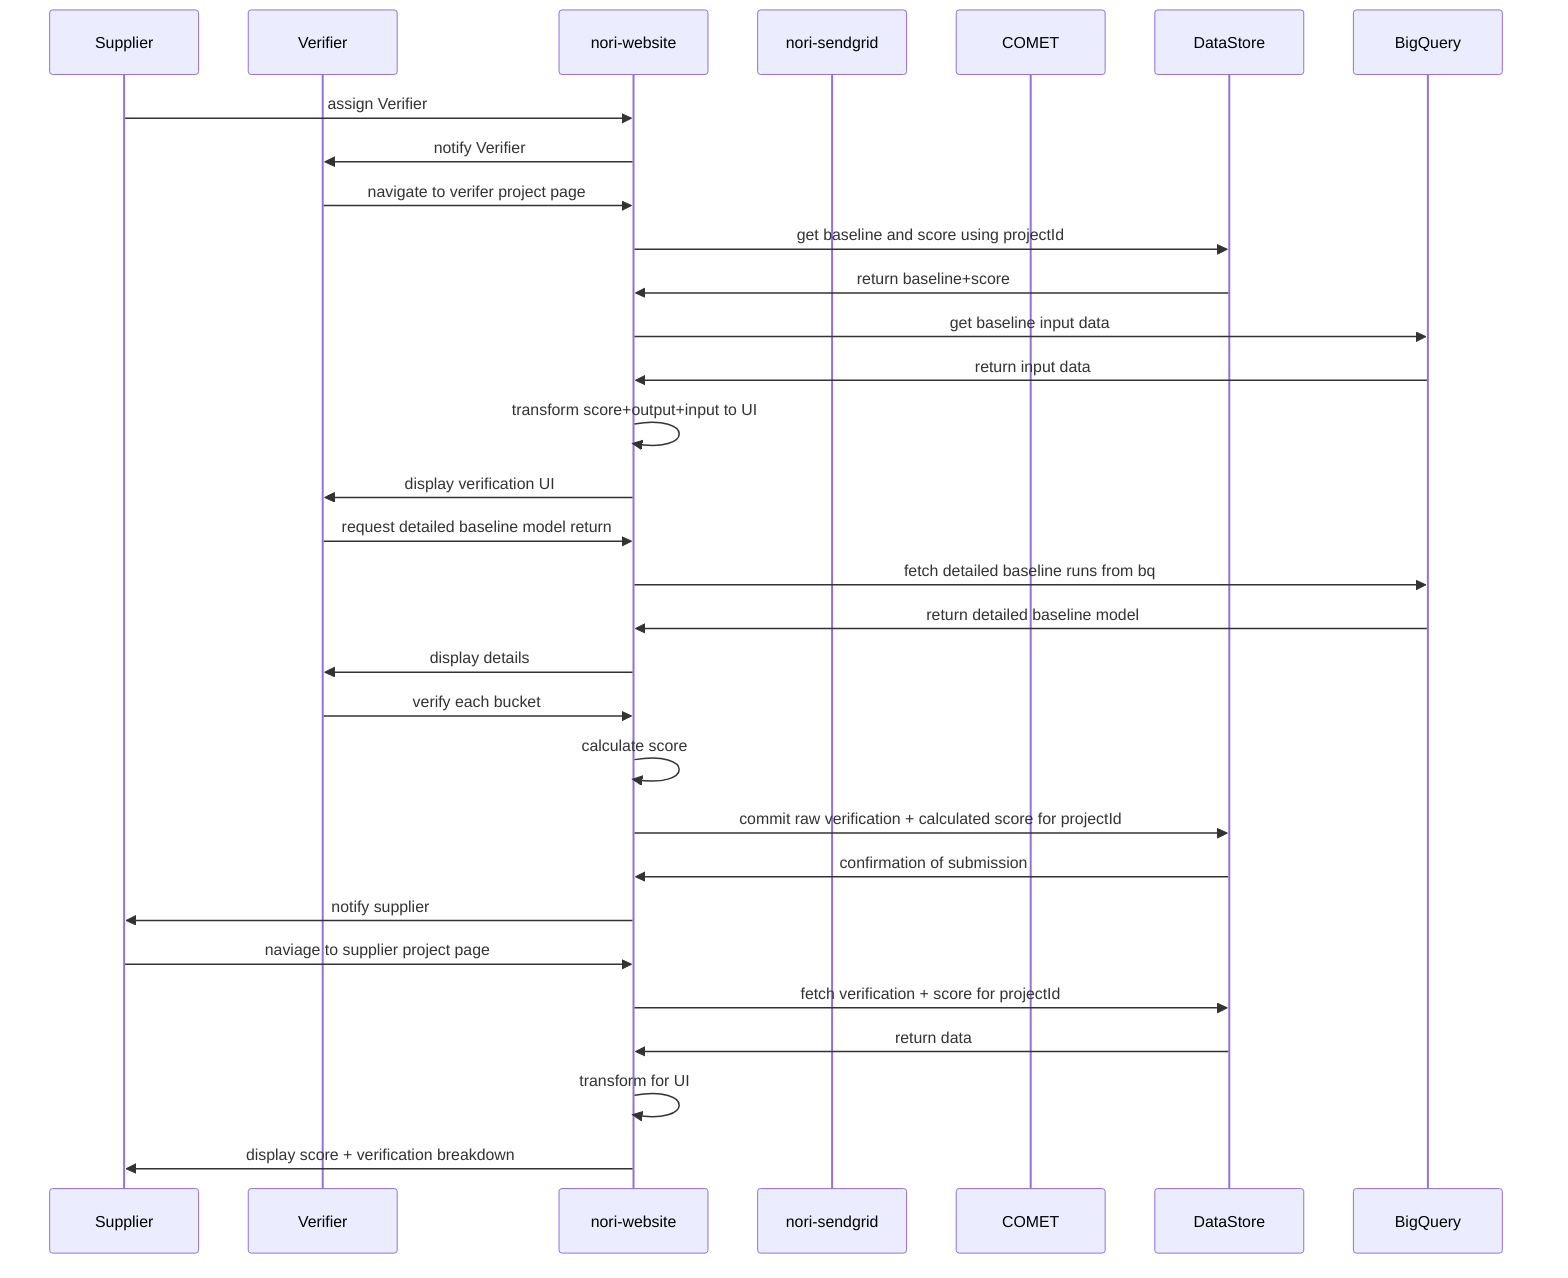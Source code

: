 sequenceDiagram

    Participant s as Supplier
    Participant v as Verifier
    Participant n as nori-website
    Participant ns as nori-sendgrid
    Participant c as COMET
    Participant ds as DataStore
    Participant bq as BigQuery

    # assign and notify berifier
    s->>n: assign Verifier
    n->>v: notify Verifier

    # verifier project page flow
    v->>n: navigate to verifer project page
    n->>ds: get baseline and score using projectId
    ds->>n: return baseline+score
    n->>bq: get baseline input data
    bq->>n: return input data
    n->>n: transform score+output+input to UI
    n->>v:display verification UI

    # optional: request more data for verification
    v->>n:request detailed baseline model return
    n->>bq:fetch detailed baseline runs from bq
    bq->>n:return  detailed baseline model
    n->>v:display details

    # verification process
    v->>n: verify each bucket
    n->>n:calculate score
    n->>ds: commit raw verification + calculated score for projectId
    ds->>n:confirmation of submission
    n->>s: notify supplier

    # supplier post-verification flow
    s->>n: naviage to supplier project page
    n->>ds: fetch verification + score for projectId
    ds->>n:return data
    n->>n:transform for UI
    n->>s: display score + verification breakdown